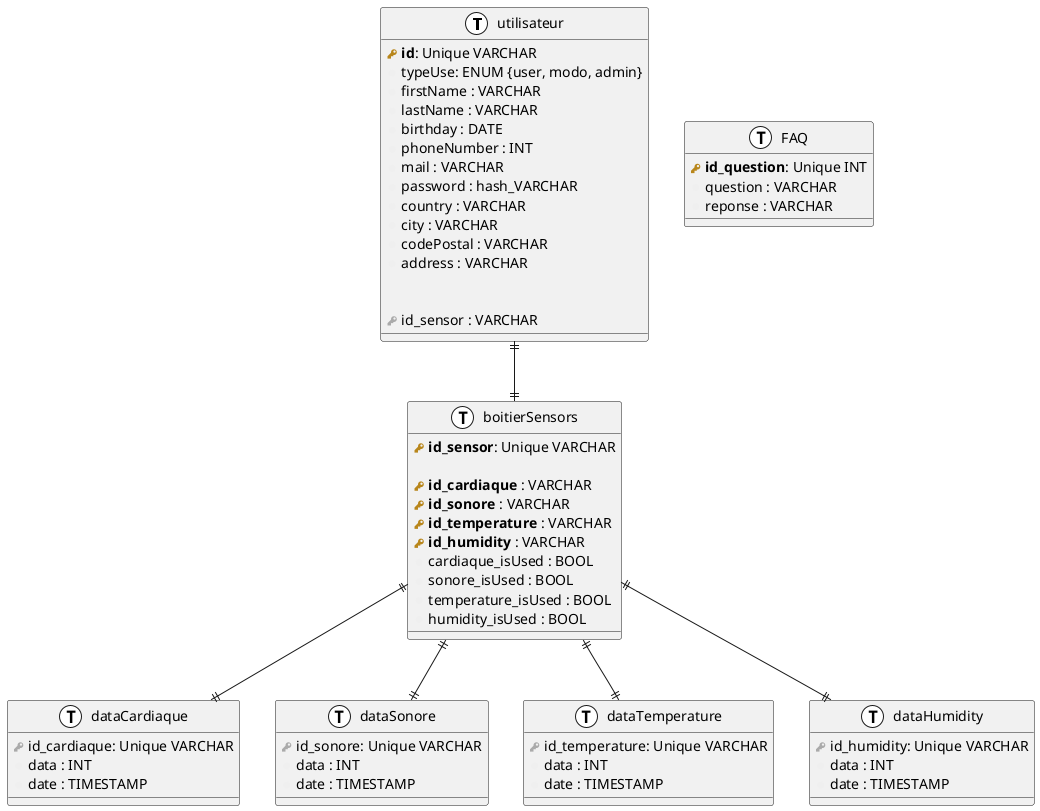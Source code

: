 @startuml 
/' Alt+d pour ouvrir et reload la visualisation '/


/' Parametrage pour la structuration d'une BdD '/
!define primary_key(x) <b><color:#b8861b><&key></color> x</b>
!define foreign_key(x) <color:#aaaaaa><&key></color> x
!define column(x) <color:#efefef><&media-record></color> x
!define table(x) entity x << (T, white) >>



table(utilisateur) {
  primary_key(id): Unique VARCHAR 
  column(typeUse): ENUM {user, modo, admin} 
  column(firstName) : VARCHAR
  column(lastName) : VARCHAR
  column(birthday) : DATE
  column(phoneNumber) : INT
  column(mail) : VARCHAR
  column(password) : hash_VARCHAR
  column(country) : VARCHAR
  column(city) : VARCHAR
  column(codePostal) : VARCHAR
  column(address) : VARCHAR
  
  
  foreign_key(id_sensor) : VARCHAR
}


table(boitierSensors) {
  primary_key(id_sensor): Unique VARCHAR 

  primary_key(id_cardiaque) : VARCHAR
  primary_key(id_sonore) : VARCHAR
  primary_key(id_temperature) : VARCHAR
  primary_key(id_humidity) : VARCHAR
  column(cardiaque_isUsed) : BOOL
  column(sonore_isUsed) : BOOL
  column(temperature_isUsed) : BOOL
  column(humidity_isUsed) : BOOL

}

table(dataCardiaque) {
  foreign_key(id_cardiaque): Unique VARCHAR 
  column(data) : INT
  column(date) : TIMESTAMP
}
table(dataSonore) {
  foreign_key(id_sonore): Unique VARCHAR 
  column(data) : INT
  column(date) : TIMESTAMP
}
table(dataTemperature) {
  foreign_key(id_temperature): Unique VARCHAR 
  column(data) : INT
  column(date) : TIMESTAMP
}
table(dataHumidity) {
  foreign_key(id_humidity): Unique VARCHAR 
  column(data) : INT
  column(date) : TIMESTAMP
}


/' WHERE user.id_sensor = sensor.id_sensor ANDD 1-1 for 1-1'/
utilisateur ||--|| boitierSensors
boitierSensors ||--|| dataCardiaque
boitierSensors ||--|| dataSonore
boitierSensors ||--|| dataTemperature
boitierSensors ||--|| dataHumidity



table(FAQ) {
  primary_key(id_question): Unique INT 
  column(question) : VARCHAR
  column(reponse) : VARCHAR  
}



/' 
Un User a :* nom
           * prénom
           * date de naissance
           * phone
           * mail
           * lieu de vie 
Pour se connecter, un User doit utiliser son mail et un mot de passe.
Un User doit donc avoir un mail unique ainsi qu'un identifiant unique.
Un User possède un boitier APPNEA.

Un boitier APPNEA contient des capteurs : * capteur cardiaque
                                          * capteur sonore
                                          * capteur de température
                                          * capteur d'humidité
Chaque capteur récolte des données à un moment t
Un ADMIN peut gérer les capteurs (activation/désactivation).

Un Modo et un Admin sont similaire aux User mais ne possèdent pas de boitier APPNEA.
Un Modo peut gérer la FAQ. La FAQ contient des questions et des réponses.
Un ADMIN peut gérer les utilisateurs (ajouter, supprimer, modifier, bannir) (USER et MODO).
Les utilisateurs sont les USER, MODO, ADMIN
'/



@enduml